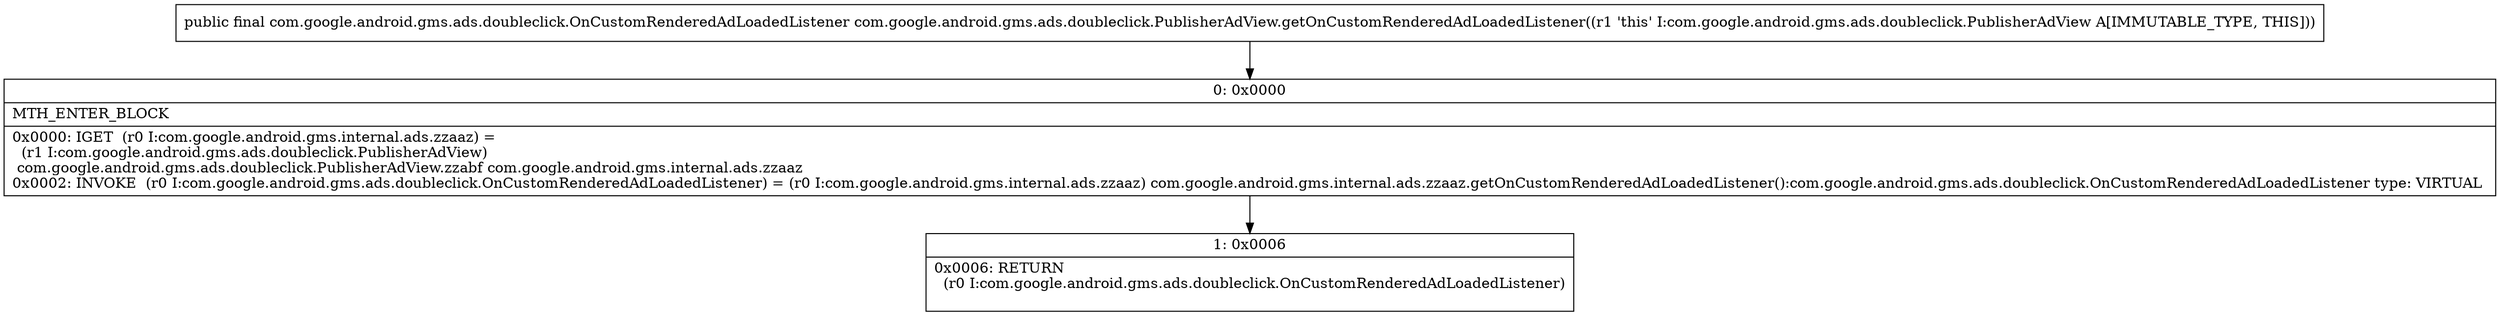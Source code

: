 digraph "CFG forcom.google.android.gms.ads.doubleclick.PublisherAdView.getOnCustomRenderedAdLoadedListener()Lcom\/google\/android\/gms\/ads\/doubleclick\/OnCustomRenderedAdLoadedListener;" {
Node_0 [shape=record,label="{0\:\ 0x0000|MTH_ENTER_BLOCK\l|0x0000: IGET  (r0 I:com.google.android.gms.internal.ads.zzaaz) = \l  (r1 I:com.google.android.gms.ads.doubleclick.PublisherAdView)\l com.google.android.gms.ads.doubleclick.PublisherAdView.zzabf com.google.android.gms.internal.ads.zzaaz \l0x0002: INVOKE  (r0 I:com.google.android.gms.ads.doubleclick.OnCustomRenderedAdLoadedListener) = (r0 I:com.google.android.gms.internal.ads.zzaaz) com.google.android.gms.internal.ads.zzaaz.getOnCustomRenderedAdLoadedListener():com.google.android.gms.ads.doubleclick.OnCustomRenderedAdLoadedListener type: VIRTUAL \l}"];
Node_1 [shape=record,label="{1\:\ 0x0006|0x0006: RETURN  \l  (r0 I:com.google.android.gms.ads.doubleclick.OnCustomRenderedAdLoadedListener)\l \l}"];
MethodNode[shape=record,label="{public final com.google.android.gms.ads.doubleclick.OnCustomRenderedAdLoadedListener com.google.android.gms.ads.doubleclick.PublisherAdView.getOnCustomRenderedAdLoadedListener((r1 'this' I:com.google.android.gms.ads.doubleclick.PublisherAdView A[IMMUTABLE_TYPE, THIS])) }"];
MethodNode -> Node_0;
Node_0 -> Node_1;
}

